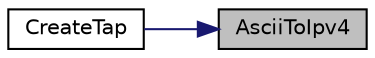 digraph "AsciiToIpv4"
{
 // LATEX_PDF_SIZE
  edge [fontname="Helvetica",fontsize="10",labelfontname="Helvetica",labelfontsize="10"];
  node [fontname="Helvetica",fontsize="10",shape=record];
  rankdir="RL";
  Node1 [label="AsciiToIpv4",height=0.2,width=0.4,color="black", fillcolor="grey75", style="filled", fontcolor="black",tooltip=" "];
  Node1 -> Node2 [dir="back",color="midnightblue",fontsize="10",style="solid",fontname="Helvetica"];
  Node2 [label="CreateTap",height=0.2,width=0.4,color="black", fillcolor="white", style="filled",URL="$tap-creator_8cc.html#ac41e53836dbd8b7f8a73bf8425df1d65",tooltip=" "];
}
